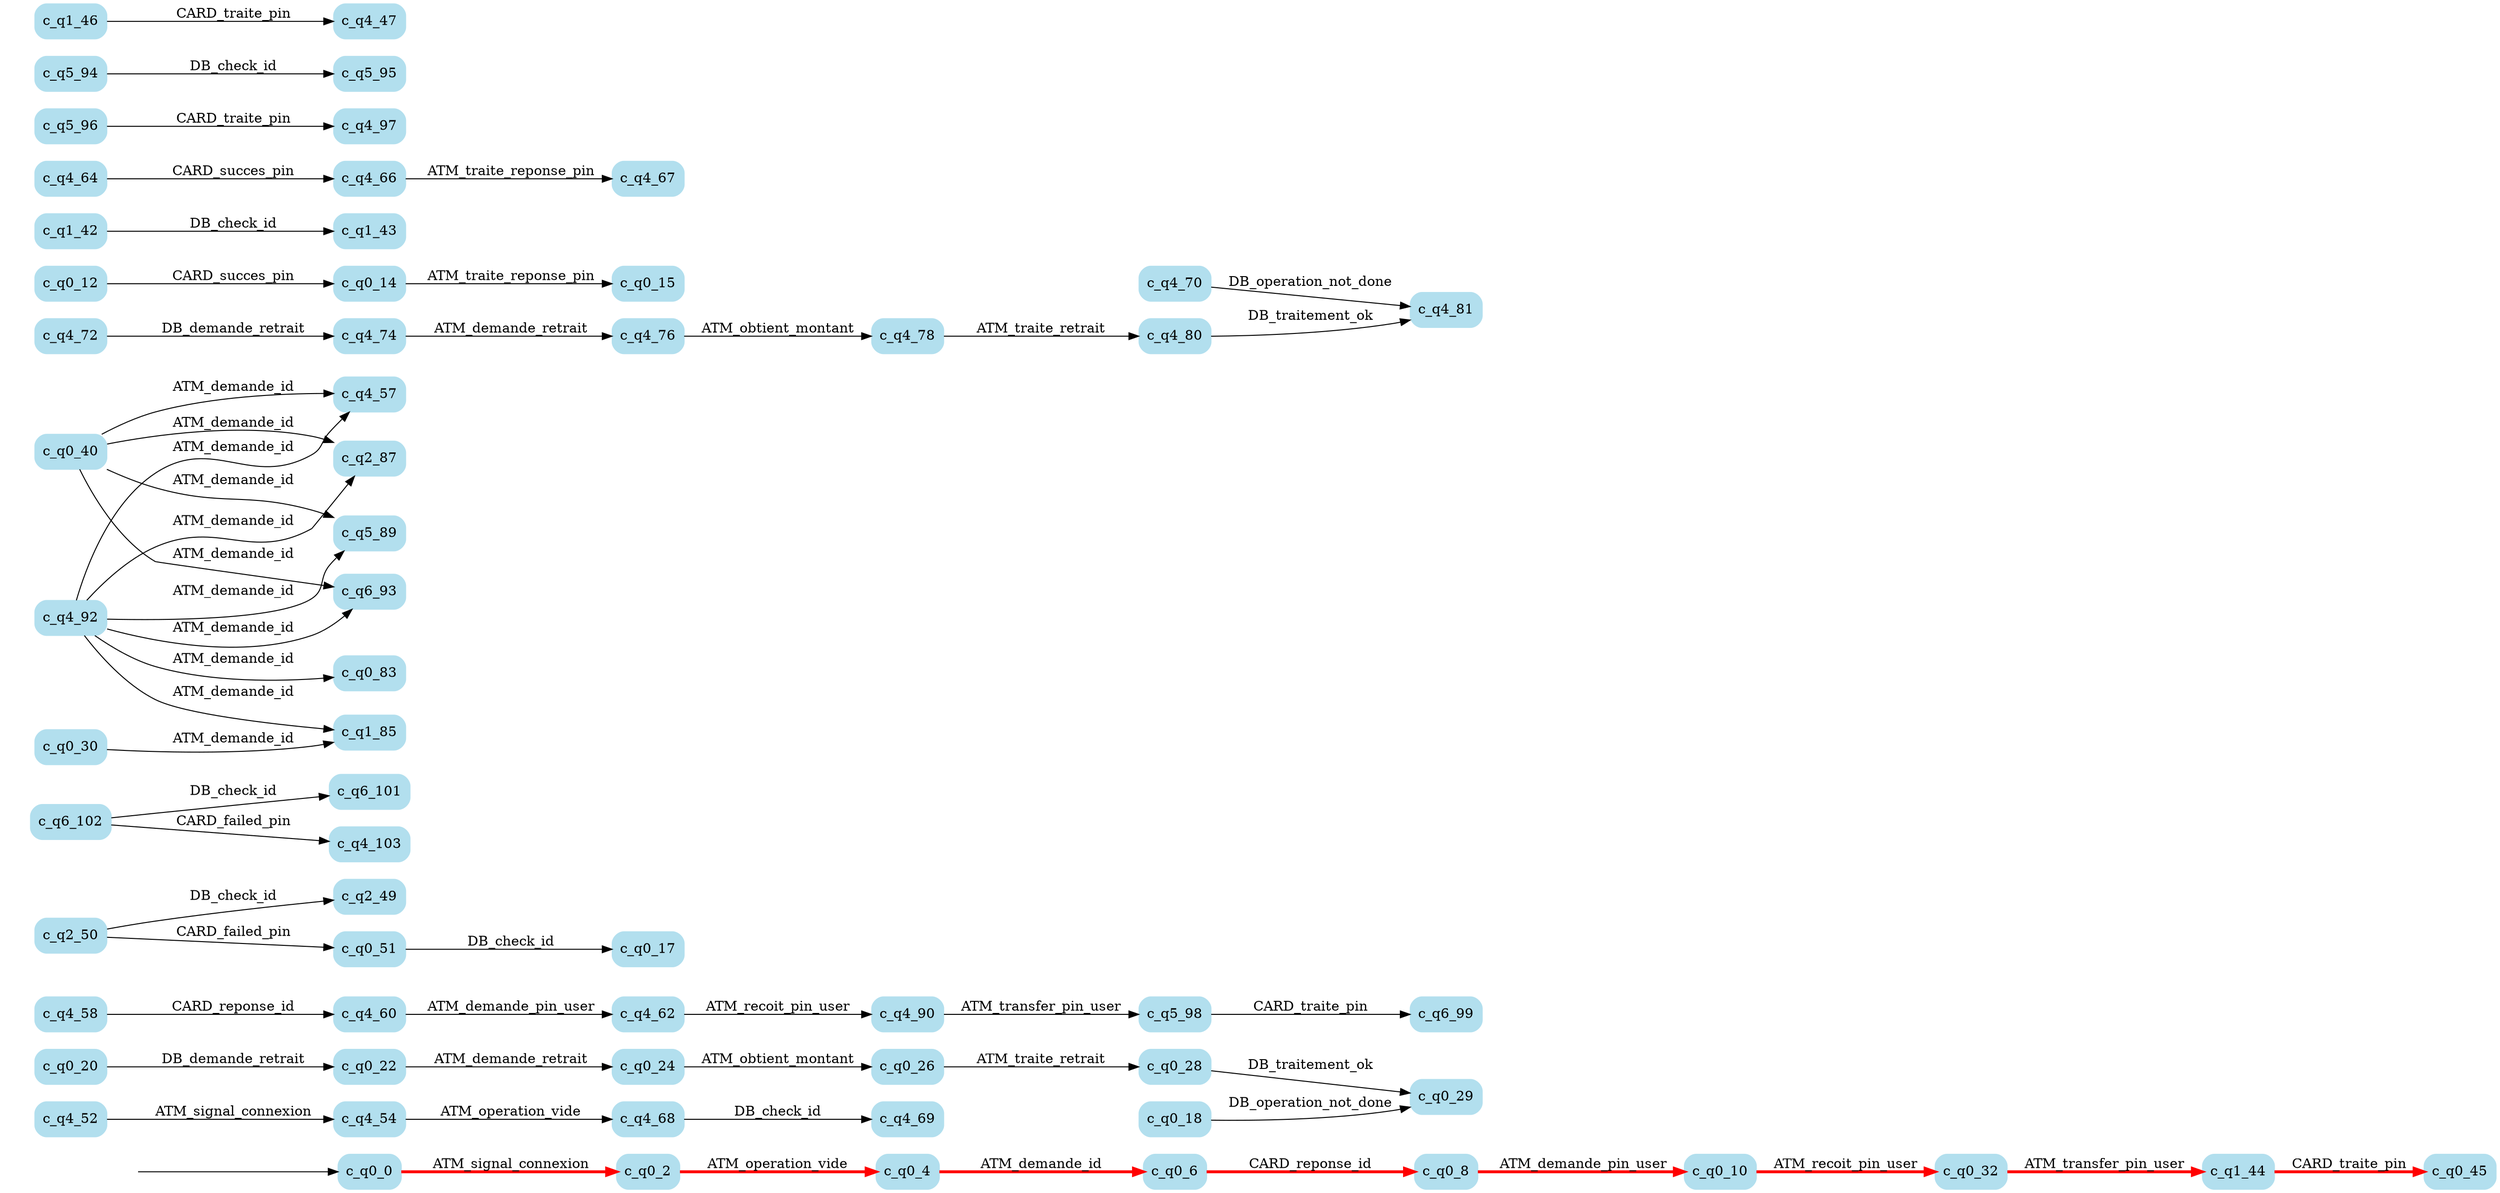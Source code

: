 digraph G {

	rankdir = LR;

	start_c_q0_0[style=invisible];

	node[shape=box, style="rounded, filled", color=lightblue2];

	c_q4_68[label="c_q4_68"];
	c_q0_20[label="c_q0_20"];
	c_q0_0[label="c_q0_0"];
	c_q5_98[label="c_q5_98"];
	c_q2_50[label="c_q2_50"];
	c_q0_8[label="c_q0_8"];
	c_q6_101[label="c_q6_101"];
	c_q4_57[label="c_q4_57"];
	c_q0_29[label="c_q0_29"];
	c_q0_26[label="c_q0_26"];
	c_q4_76[label="c_q4_76"];
	c_q0_6[label="c_q0_6"];
	c_q4_58[label="c_q4_58"];
	c_q0_14[label="c_q0_14"];
	c_q4_74[label="c_q4_74"];
	c_q6_99[label="c_q6_99"];
	c_q0_28[label="c_q0_28"];
	c_q1_43[label="c_q1_43"];
	c_q4_64[label="c_q4_64"];
	c_q1_42[label="c_q1_42"];
	c_q0_24[label="c_q0_24"];
	c_q2_49[label="c_q2_49"];
	c_q4_78[label="c_q4_78"];
	c_q0_30[label="c_q0_30"];
	c_q5_89[label="c_q5_89"];
	c_q0_10[label="c_q0_10"];
	c_q0_32[label="c_q0_32"];
	c_q0_17[label="c_q0_17"];
	c_q4_97[label="c_q4_97"];
	c_q0_51[label="c_q0_51"];
	c_q1_44[label="c_q1_44"];
	c_q6_93[label="c_q6_93"];
	c_q4_92[label="c_q4_92"];
	c_q4_72[label="c_q4_72"];
	c_q4_52[label="c_q4_52"];
	c_q4_90[label="c_q4_90"];
	c_q4_67[label="c_q4_67"];
	c_q4_80[label="c_q4_80"];
	c_q4_103[label="c_q4_103"];
	c_q4_66[label="c_q4_66"];
	c_q0_15[label="c_q0_15"];
	c_q0_83[label="c_q0_83"];
	c_q5_95[label="c_q5_95"];
	c_q1_46[label="c_q1_46"];
	c_q4_54[label="c_q4_54"];
	c_q5_94[label="c_q5_94"];
	c_q4_81[label="c_q4_81"];
	c_q4_60[label="c_q4_60"];
	c_q4_70[label="c_q4_70"];
	c_q0_4[label="c_q0_4"];
	c_q4_47[label="c_q4_47"];
	c_q0_2[label="c_q0_2"];
	c_q0_40[label="c_q0_40"];
	c_q0_18[label="c_q0_18"];
	c_q1_85[label="c_q1_85"];
	c_q2_87[label="c_q2_87"];
	c_q4_62[label="c_q4_62"];
	c_q5_96[label="c_q5_96"];
	c_q0_12[label="c_q0_12"];
	c_q0_22[label="c_q0_22"];
	c_q6_102[label="c_q6_102"];
	c_q0_45[label="c_q0_45"];
	c_q4_69[label="c_q4_69"];

	start_c_q0_0 -> c_q0_0;
	c_q0_0 -> c_q0_2[label="ATM_signal_connexion", penwidth=3, color=red];
	c_q0_2 -> c_q0_4[label="ATM_operation_vide", penwidth=3, color=red];
	c_q0_4 -> c_q0_6[label="ATM_demande_id", penwidth=3, color=red];
	c_q0_6 -> c_q0_8[label="CARD_reponse_id", penwidth=3, color=red];
	c_q0_8 -> c_q0_10[label="ATM_demande_pin_user", penwidth=3, color=red];
	c_q0_10 -> c_q0_32[label="ATM_recoit_pin_user", penwidth=3, color=red];
	c_q0_12 -> c_q0_14[label="CARD_succes_pin"];
	c_q0_14 -> c_q0_15[label="ATM_traite_reponse_pin"];
	c_q0_51 -> c_q0_17[label="DB_check_id"];
	c_q0_18 -> c_q0_29[label="DB_operation_not_done"];
	c_q0_20 -> c_q0_22[label="DB_demande_retrait"];
	c_q0_22 -> c_q0_24[label="ATM_demande_retrait"];
	c_q0_24 -> c_q0_26[label="ATM_obtient_montant"];
	c_q0_26 -> c_q0_28[label="ATM_traite_retrait"];
	c_q0_28 -> c_q0_29[label="DB_traitement_ok"];
	c_q0_30 -> c_q1_85[label="ATM_demande_id"];
	c_q0_32 -> c_q1_44[label="ATM_transfer_pin_user", penwidth=3, color=red];
	c_q0_40 -> c_q2_87[label="ATM_demande_id"];
	c_q0_40 -> c_q4_57[label="ATM_demande_id"];
	c_q0_40 -> c_q5_89[label="ATM_demande_id"];
	c_q0_40 -> c_q6_93[label="ATM_demande_id"];
	c_q1_42 -> c_q1_43[label="DB_check_id"];
	c_q1_44 -> c_q0_45[label="CARD_traite_pin", penwidth=3, color=red];
	c_q1_46 -> c_q4_47[label="CARD_traite_pin"];
	c_q2_50 -> c_q2_49[label="DB_check_id"];
	c_q2_50 -> c_q0_51[label="CARD_failed_pin"];
	c_q4_52 -> c_q4_54[label="ATM_signal_connexion"];
	c_q4_54 -> c_q4_68[label="ATM_operation_vide"];
	c_q4_92 -> c_q4_57[label="ATM_demande_id"];
	c_q4_58 -> c_q4_60[label="CARD_reponse_id"];
	c_q4_60 -> c_q4_62[label="ATM_demande_pin_user"];
	c_q4_62 -> c_q4_90[label="ATM_recoit_pin_user"];
	c_q4_64 -> c_q4_66[label="CARD_succes_pin"];
	c_q4_66 -> c_q4_67[label="ATM_traite_reponse_pin"];
	c_q4_68 -> c_q4_69[label="DB_check_id"];
	c_q4_70 -> c_q4_81[label="DB_operation_not_done"];
	c_q4_72 -> c_q4_74[label="DB_demande_retrait"];
	c_q4_74 -> c_q4_76[label="ATM_demande_retrait"];
	c_q4_76 -> c_q4_78[label="ATM_obtient_montant"];
	c_q4_78 -> c_q4_80[label="ATM_traite_retrait"];
	c_q4_80 -> c_q4_81[label="DB_traitement_ok"];
	c_q4_92 -> c_q0_83[label="ATM_demande_id"];
	c_q4_92 -> c_q1_85[label="ATM_demande_id"];
	c_q4_92 -> c_q2_87[label="ATM_demande_id"];
	c_q4_92 -> c_q5_89[label="ATM_demande_id"];
	c_q4_90 -> c_q5_98[label="ATM_transfer_pin_user"];
	c_q4_92 -> c_q6_93[label="ATM_demande_id"];
	c_q5_94 -> c_q5_95[label="DB_check_id"];
	c_q5_96 -> c_q4_97[label="CARD_traite_pin"];
	c_q5_98 -> c_q6_99[label="CARD_traite_pin"];
	c_q6_102 -> c_q6_101[label="DB_check_id"];
	c_q6_102 -> c_q4_103[label="CARD_failed_pin"];

}
